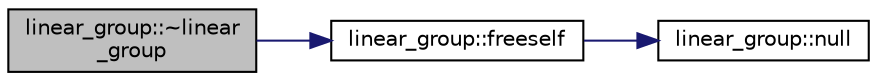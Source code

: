 digraph "linear_group::~linear_group"
{
  edge [fontname="Helvetica",fontsize="10",labelfontname="Helvetica",labelfontsize="10"];
  node [fontname="Helvetica",fontsize="10",shape=record];
  rankdir="LR";
  Node3 [label="linear_group::~linear\l_group",height=0.2,width=0.4,color="black", fillcolor="grey75", style="filled", fontcolor="black"];
  Node3 -> Node4 [color="midnightblue",fontsize="10",style="solid",fontname="Helvetica"];
  Node4 [label="linear_group::freeself",height=0.2,width=0.4,color="black", fillcolor="white", style="filled",URL="$df/d5a/classlinear__group.html#a453d3fd4cc1917a1b8c22bd921bc1500"];
  Node4 -> Node5 [color="midnightblue",fontsize="10",style="solid",fontname="Helvetica"];
  Node5 [label="linear_group::null",height=0.2,width=0.4,color="black", fillcolor="white", style="filled",URL="$df/d5a/classlinear__group.html#a544310cc78672c79460a2281c324312c"];
}

